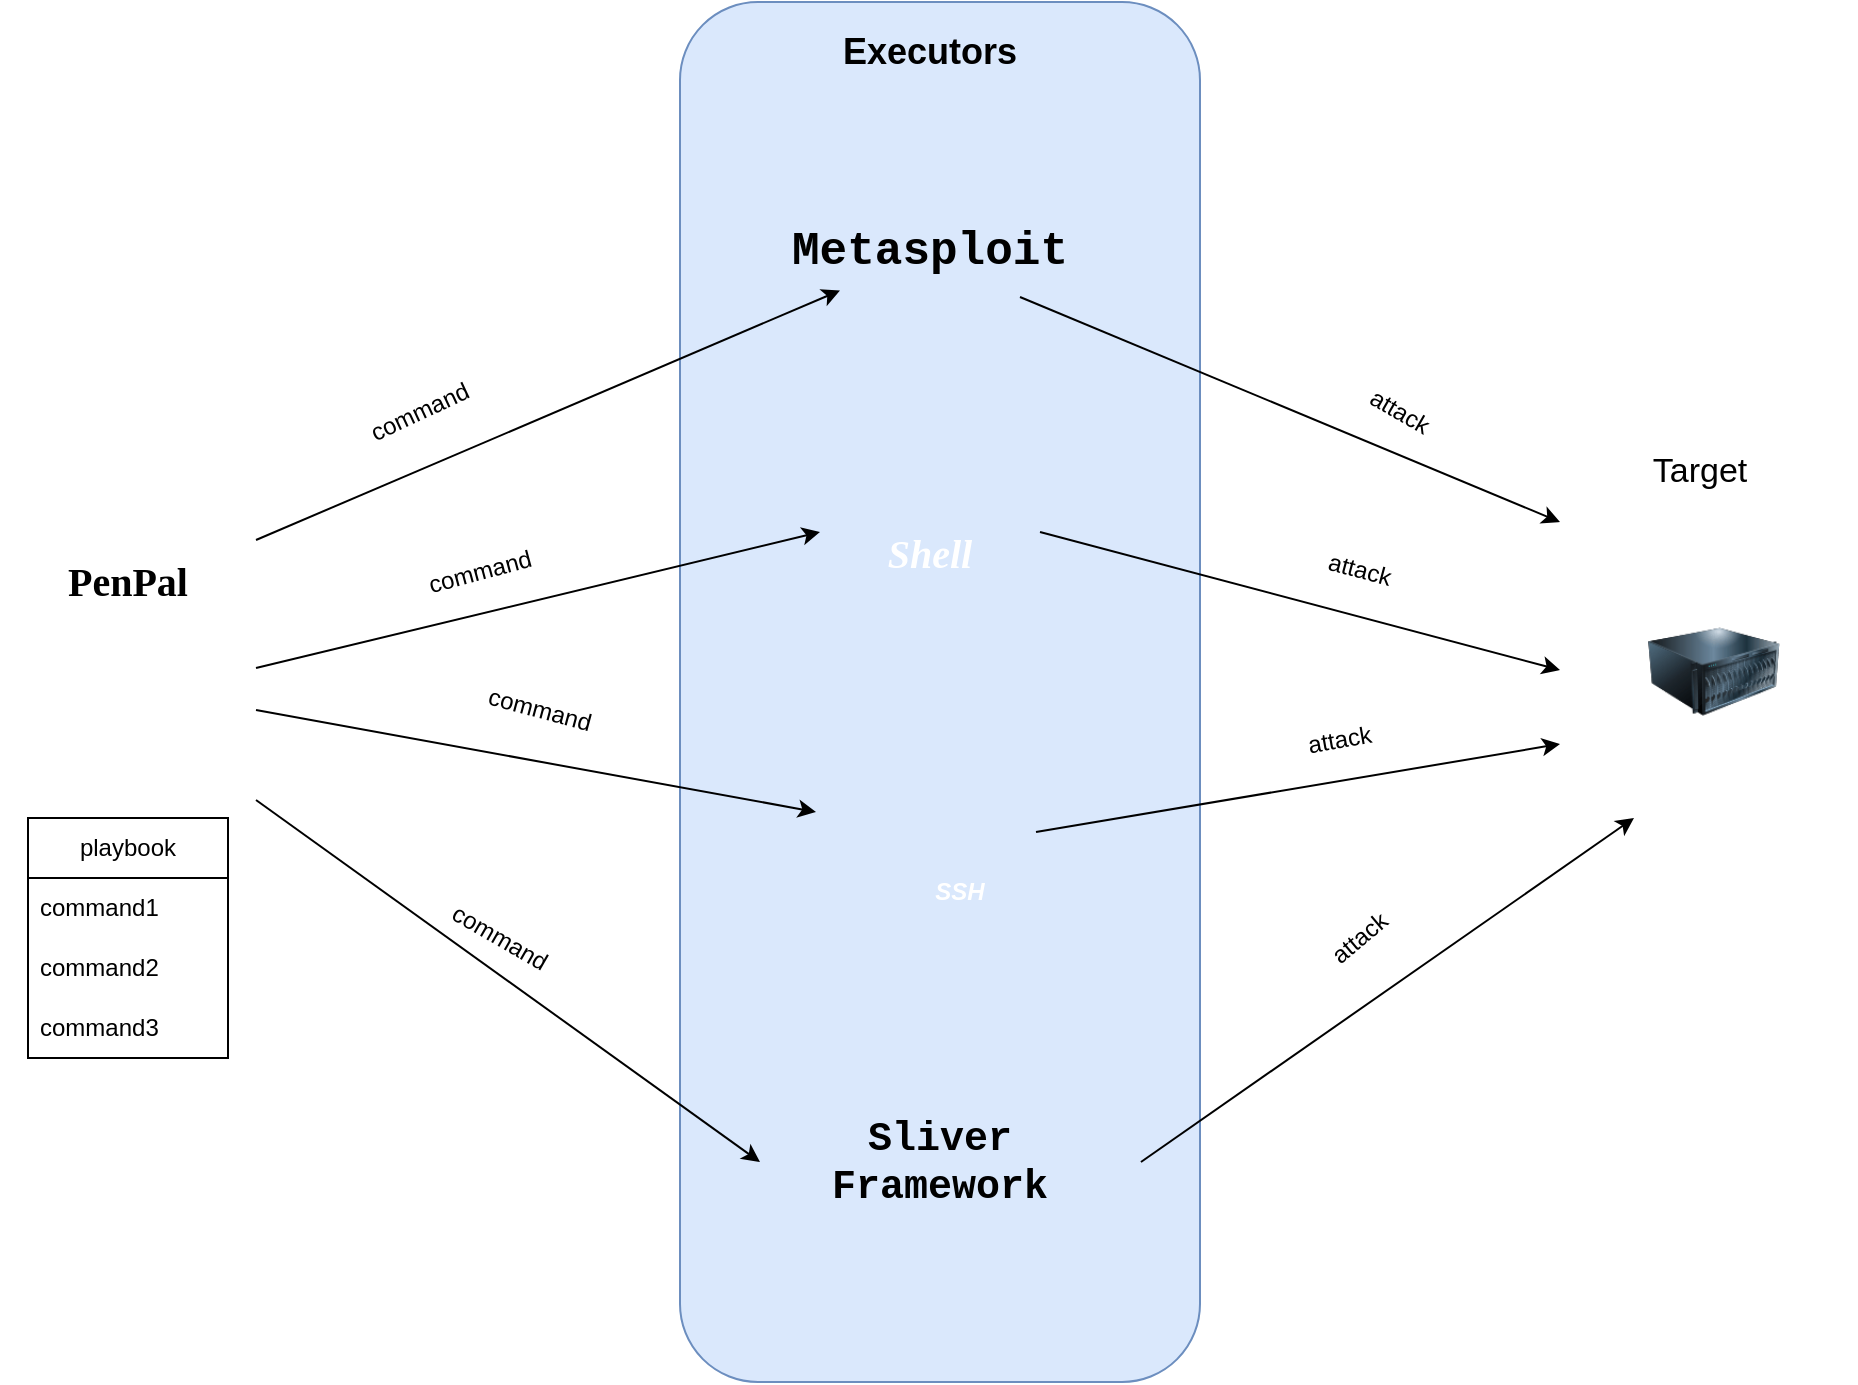 <mxfile version="21.3.8" type="device">
  <diagram name="Page-1" id="5YrNJyCma5x4sLu6vePi">
    <mxGraphModel dx="2257" dy="1925" grid="1" gridSize="10" guides="1" tooltips="1" connect="1" arrows="1" fold="1" page="1" pageScale="1" pageWidth="827" pageHeight="1169" math="0" shadow="0">
      <root>
        <mxCell id="0" />
        <mxCell id="1" parent="0" />
        <mxCell id="r6BEVvw9kx4d1JTbunWJ-13" value="" style="rounded=1;whiteSpace=wrap;html=1;fillColor=#dae8fc;strokeColor=#6c8ebf;" parent="1" vertex="1">
          <mxGeometry x="330" y="-10" width="260" height="690" as="geometry" />
        </mxCell>
        <mxCell id="r6BEVvw9kx4d1JTbunWJ-22" style="rounded=0;orthogonalLoop=1;jettySize=auto;html=1;exitX=1;exitY=0.5;exitDx=0;exitDy=0;entryX=0;entryY=0.5;entryDx=0;entryDy=0;" parent="1" source="r6BEVvw9kx4d1JTbunWJ-7" target="r6BEVvw9kx4d1JTbunWJ-11" edge="1">
          <mxGeometry relative="1" as="geometry" />
        </mxCell>
        <mxCell id="r6BEVvw9kx4d1JTbunWJ-7" value="" style="shape=image;html=1;verticalAlign=top;verticalLabelPosition=bottom;labelBackgroundColor=#ffffff;imageAspect=0;aspect=fixed;image=https://cdn2.iconfinder.com/data/icons/atrous/512/command_line_prompt_shell-128.png" parent="1" vertex="1">
          <mxGeometry x="400" y="200" width="110" height="110" as="geometry" />
        </mxCell>
        <mxCell id="r6BEVvw9kx4d1JTbunWJ-16" style="rounded=0;orthogonalLoop=1;jettySize=auto;html=1;exitX=1;exitY=0;exitDx=0;exitDy=0;" parent="1" source="r6BEVvw9kx4d1JTbunWJ-1" edge="1">
          <mxGeometry relative="1" as="geometry">
            <mxPoint x="410" y="134.228" as="targetPoint" />
          </mxGeometry>
        </mxCell>
        <mxCell id="r6BEVvw9kx4d1JTbunWJ-18" style="rounded=0;orthogonalLoop=1;jettySize=auto;html=1;exitX=1;exitY=0.5;exitDx=0;exitDy=0;entryX=0;entryY=0.5;entryDx=0;entryDy=0;" parent="1" source="r6BEVvw9kx4d1JTbunWJ-1" target="r6BEVvw9kx4d1JTbunWJ-7" edge="1">
          <mxGeometry relative="1" as="geometry" />
        </mxCell>
        <mxCell id="r6BEVvw9kx4d1JTbunWJ-1" value="" style="shape=image;html=1;verticalAlign=top;verticalLabelPosition=bottom;labelBackgroundColor=#ffffff;imageAspect=0;aspect=fixed;image=https://cdn0.iconfinder.com/data/icons/kameleon-free-pack-rounded/110/Hacker-128.png" parent="1" vertex="1">
          <mxGeometry x="-10" y="259" width="128" height="128" as="geometry" />
        </mxCell>
        <mxCell id="r6BEVvw9kx4d1JTbunWJ-19" style="rounded=0;orthogonalLoop=1;jettySize=auto;html=1;exitX=1;exitY=0.25;exitDx=0;exitDy=0;" parent="1" source="r6BEVvw9kx4d1JTbunWJ-3" target="r6BEVvw9kx4d1JTbunWJ-8" edge="1">
          <mxGeometry relative="1" as="geometry" />
        </mxCell>
        <mxCell id="r6BEVvw9kx4d1JTbunWJ-20" style="rounded=0;orthogonalLoop=1;jettySize=auto;html=1;exitX=1;exitY=1;exitDx=0;exitDy=0;entryX=0;entryY=0.5;entryDx=0;entryDy=0;" parent="1" source="r6BEVvw9kx4d1JTbunWJ-3" edge="1">
          <mxGeometry relative="1" as="geometry">
            <mxPoint x="370" y="570" as="targetPoint" />
          </mxGeometry>
        </mxCell>
        <mxCell id="r6BEVvw9kx4d1JTbunWJ-3" value="" style="shape=image;html=1;verticalAlign=top;verticalLabelPosition=bottom;labelBackgroundColor=#ffffff;imageAspect=0;aspect=fixed;image=https://cdn2.iconfinder.com/data/icons/valentine-day-16/512/706_pen_love_heart_wedding_valentine_valentines_day_love-128.png" parent="1" vertex="1">
          <mxGeometry x="58" y="329" width="60" height="60" as="geometry" />
        </mxCell>
        <mxCell id="r6BEVvw9kx4d1JTbunWJ-21" style="rounded=0;orthogonalLoop=1;jettySize=auto;html=1;exitX=1;exitY=0.75;exitDx=0;exitDy=0;entryX=0;entryY=0;entryDx=0;entryDy=0;" parent="1" target="r6BEVvw9kx4d1JTbunWJ-11" edge="1">
          <mxGeometry relative="1" as="geometry">
            <mxPoint x="500" y="137.5" as="sourcePoint" />
          </mxGeometry>
        </mxCell>
        <mxCell id="r6BEVvw9kx4d1JTbunWJ-5" value="&lt;font style=&quot;font-size: 20px;&quot; face=&quot;Times New Roman&quot; color=&quot;#ffffff&quot;&gt;&lt;b style=&quot;font-size: 20px;&quot;&gt;Shell&lt;/b&gt;&lt;/font&gt;" style="text;html=1;align=center;verticalAlign=middle;whiteSpace=wrap;rounded=0;fontSize=20;fontStyle=2" parent="1" vertex="1">
          <mxGeometry x="425" y="250" width="60" height="30" as="geometry" />
        </mxCell>
        <mxCell id="r6BEVvw9kx4d1JTbunWJ-23" style="rounded=0;orthogonalLoop=1;jettySize=auto;html=1;exitX=1;exitY=0.5;exitDx=0;exitDy=0;entryX=0;entryY=0.75;entryDx=0;entryDy=0;" parent="1" source="r6BEVvw9kx4d1JTbunWJ-8" target="r6BEVvw9kx4d1JTbunWJ-11" edge="1">
          <mxGeometry relative="1" as="geometry" />
        </mxCell>
        <mxCell id="r6BEVvw9kx4d1JTbunWJ-8" value="" style="shape=image;html=1;verticalAlign=top;verticalLabelPosition=bottom;labelBackgroundColor=#ffffff;imageAspect=0;aspect=fixed;image=https://cdn4.iconfinder.com/data/icons/humility-icons-MERGE/48x48/apps/gnome-remote-shell.png" parent="1" vertex="1">
          <mxGeometry x="398" y="350" width="110" height="110" as="geometry" />
        </mxCell>
        <mxCell id="r6BEVvw9kx4d1JTbunWJ-9" value="&lt;font color=&quot;#ffffff&quot;&gt;SSH&lt;/font&gt;" style="text;strokeColor=none;align=center;fillColor=none;html=1;verticalAlign=middle;whiteSpace=wrap;rounded=0;fontStyle=3" parent="1" vertex="1">
          <mxGeometry x="440" y="420" width="60" height="30" as="geometry" />
        </mxCell>
        <mxCell id="r6BEVvw9kx4d1JTbunWJ-24" style="rounded=0;orthogonalLoop=1;jettySize=auto;html=1;exitX=1;exitY=0.5;exitDx=0;exitDy=0;entryX=0.25;entryY=1;entryDx=0;entryDy=0;" parent="1" target="r6BEVvw9kx4d1JTbunWJ-11" edge="1">
          <mxGeometry relative="1" as="geometry">
            <mxPoint x="560.48" y="570" as="sourcePoint" />
          </mxGeometry>
        </mxCell>
        <mxCell id="r6BEVvw9kx4d1JTbunWJ-11" value="" style="shape=image;html=1;verticalAlign=top;verticalLabelPosition=bottom;labelBackgroundColor=#ffffff;imageAspect=0;aspect=fixed;image=https://cdn4.iconfinder.com/data/icons/essentials-71/24/048_-_Target-128.png" parent="1" vertex="1">
          <mxGeometry x="770" y="250" width="148" height="148" as="geometry" />
        </mxCell>
        <mxCell id="r6BEVvw9kx4d1JTbunWJ-12" value="" style="image;html=1;image=img/lib/clip_art/computers/Server_128x128.png" parent="1" vertex="1">
          <mxGeometry x="814" y="289.5" width="66" height="70.5" as="geometry" />
        </mxCell>
        <mxCell id="r6BEVvw9kx4d1JTbunWJ-14" value="&lt;font size=&quot;1&quot; face=&quot;Garamond&quot;&gt;&lt;b style=&quot;font-size: 20px;&quot;&gt;PenPal&lt;/b&gt;&lt;/font&gt;" style="text;strokeColor=none;align=center;fillColor=none;html=1;verticalAlign=middle;whiteSpace=wrap;rounded=0;" parent="1" vertex="1">
          <mxGeometry x="31" y="269" width="46" height="20" as="geometry" />
        </mxCell>
        <mxCell id="r6BEVvw9kx4d1JTbunWJ-25" value="&lt;font style=&quot;font-size: 17px;&quot;&gt;Target&lt;/font&gt;" style="text;strokeColor=none;align=center;fillColor=none;html=1;verticalAlign=middle;whiteSpace=wrap;rounded=0;" parent="1" vertex="1">
          <mxGeometry x="810" y="210" width="60" height="30" as="geometry" />
        </mxCell>
        <mxCell id="r6BEVvw9kx4d1JTbunWJ-26" value="playbook" style="swimlane;fontStyle=0;childLayout=stackLayout;horizontal=1;startSize=30;horizontalStack=0;resizeParent=1;resizeParentMax=0;resizeLast=0;collapsible=1;marginBottom=0;whiteSpace=wrap;html=1;" parent="1" vertex="1">
          <mxGeometry x="4" y="398" width="100" height="120" as="geometry" />
        </mxCell>
        <mxCell id="r6BEVvw9kx4d1JTbunWJ-27" value="command1" style="text;strokeColor=none;fillColor=none;align=left;verticalAlign=middle;spacingLeft=4;spacingRight=4;overflow=hidden;points=[[0,0.5],[1,0.5]];portConstraint=eastwest;rotatable=0;whiteSpace=wrap;html=1;" parent="r6BEVvw9kx4d1JTbunWJ-26" vertex="1">
          <mxGeometry y="30" width="100" height="30" as="geometry" />
        </mxCell>
        <mxCell id="r6BEVvw9kx4d1JTbunWJ-28" value="command2" style="text;strokeColor=none;fillColor=none;align=left;verticalAlign=middle;spacingLeft=4;spacingRight=4;overflow=hidden;points=[[0,0.5],[1,0.5]];portConstraint=eastwest;rotatable=0;whiteSpace=wrap;html=1;" parent="r6BEVvw9kx4d1JTbunWJ-26" vertex="1">
          <mxGeometry y="60" width="100" height="30" as="geometry" />
        </mxCell>
        <mxCell id="r6BEVvw9kx4d1JTbunWJ-29" value="command3" style="text;strokeColor=none;fillColor=none;align=left;verticalAlign=middle;spacingLeft=4;spacingRight=4;overflow=hidden;points=[[0,0.5],[1,0.5]];portConstraint=eastwest;rotatable=0;whiteSpace=wrap;html=1;" parent="r6BEVvw9kx4d1JTbunWJ-26" vertex="1">
          <mxGeometry y="90" width="100" height="30" as="geometry" />
        </mxCell>
        <mxCell id="r6BEVvw9kx4d1JTbunWJ-30" value="&lt;font style=&quot;font-size: 18px;&quot;&gt;&lt;b&gt;Executors&lt;/b&gt;&lt;/font&gt;" style="text;strokeColor=none;align=center;fillColor=none;html=1;verticalAlign=middle;whiteSpace=wrap;rounded=0;" parent="1" vertex="1">
          <mxGeometry x="425" width="60" height="30" as="geometry" />
        </mxCell>
        <mxCell id="r6BEVvw9kx4d1JTbunWJ-31" value="command" style="text;strokeColor=none;align=center;fillColor=none;html=1;verticalAlign=middle;whiteSpace=wrap;rounded=0;rotation=-25;" parent="1" vertex="1">
          <mxGeometry x="160" y="180" width="80" height="30" as="geometry" />
        </mxCell>
        <mxCell id="r6BEVvw9kx4d1JTbunWJ-32" value="command" style="text;strokeColor=none;align=center;fillColor=none;html=1;verticalAlign=middle;whiteSpace=wrap;rounded=0;rotation=-15;" parent="1" vertex="1">
          <mxGeometry x="190" y="259.5" width="80" height="30" as="geometry" />
        </mxCell>
        <mxCell id="r6BEVvw9kx4d1JTbunWJ-33" value="command" style="text;strokeColor=none;align=center;fillColor=none;html=1;verticalAlign=middle;whiteSpace=wrap;rounded=0;rotation=15;" parent="1" vertex="1">
          <mxGeometry x="220" y="329" width="80" height="30" as="geometry" />
        </mxCell>
        <mxCell id="r6BEVvw9kx4d1JTbunWJ-34" value="command" style="text;strokeColor=none;align=center;fillColor=none;html=1;verticalAlign=middle;whiteSpace=wrap;rounded=0;rotation=30;" parent="1" vertex="1">
          <mxGeometry x="200" y="443" width="80" height="30" as="geometry" />
        </mxCell>
        <mxCell id="r6BEVvw9kx4d1JTbunWJ-35" value="attack" style="text;strokeColor=none;align=center;fillColor=none;html=1;verticalAlign=middle;whiteSpace=wrap;rounded=0;rotation=30;" parent="1" vertex="1">
          <mxGeometry x="650" y="180" width="80" height="30" as="geometry" />
        </mxCell>
        <mxCell id="r6BEVvw9kx4d1JTbunWJ-36" value="attack" style="text;strokeColor=none;align=center;fillColor=none;html=1;verticalAlign=middle;whiteSpace=wrap;rounded=0;rotation=15;" parent="1" vertex="1">
          <mxGeometry x="630" y="259" width="80" height="30" as="geometry" />
        </mxCell>
        <mxCell id="r6BEVvw9kx4d1JTbunWJ-37" value="attack" style="text;strokeColor=none;align=center;fillColor=none;html=1;verticalAlign=middle;whiteSpace=wrap;rounded=0;rotation=-10;" parent="1" vertex="1">
          <mxGeometry x="620" y="344" width="80" height="30" as="geometry" />
        </mxCell>
        <mxCell id="r6BEVvw9kx4d1JTbunWJ-38" value="attack" style="text;strokeColor=none;align=center;fillColor=none;html=1;verticalAlign=middle;whiteSpace=wrap;rounded=0;rotation=-40;" parent="1" vertex="1">
          <mxGeometry x="630" y="443" width="80" height="30" as="geometry" />
        </mxCell>
        <mxCell id="aV0mc3pKQ5PpJiy3mEa9-1" value="Metasploit" style="text;html=1;strokeColor=none;fillColor=none;align=center;verticalAlign=middle;whiteSpace=wrap;rounded=0;fontStyle=1;fontSize=23;fontFamily=Courier New;" vertex="1" parent="1">
          <mxGeometry x="425" y="100" width="60" height="30" as="geometry" />
        </mxCell>
        <mxCell id="aV0mc3pKQ5PpJiy3mEa9-2" value="&lt;div style=&quot;font-size: 20px;&quot;&gt;&lt;font style=&quot;font-size: 20px;&quot;&gt;&lt;span style=&quot;font-size: 20px;&quot;&gt;Sliver&lt;/span&gt;&lt;/font&gt;&lt;/div&gt;&lt;div style=&quot;font-size: 20px;&quot;&gt;&lt;font style=&quot;font-size: 20px;&quot;&gt;&lt;span style=&quot;font-size: 20px;&quot;&gt;Framework&lt;/span&gt;&lt;/font&gt;&lt;br style=&quot;font-size: 20px;&quot;&gt;&lt;/div&gt;" style="text;html=1;strokeColor=none;fillColor=none;align=center;verticalAlign=middle;whiteSpace=wrap;rounded=0;fontFamily=Courier New;fontSize=20;fontStyle=1" vertex="1" parent="1">
          <mxGeometry x="380" y="540" width="160" height="60" as="geometry" />
        </mxCell>
      </root>
    </mxGraphModel>
  </diagram>
</mxfile>
